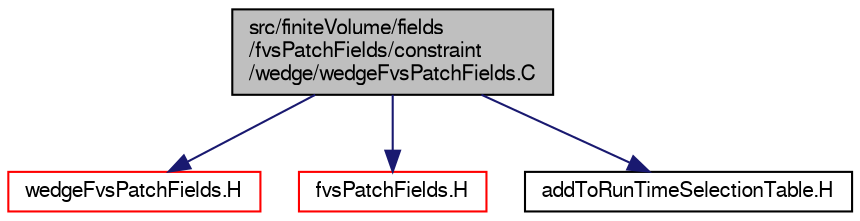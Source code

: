 digraph "src/finiteVolume/fields/fvsPatchFields/constraint/wedge/wedgeFvsPatchFields.C"
{
  bgcolor="transparent";
  edge [fontname="FreeSans",fontsize="10",labelfontname="FreeSans",labelfontsize="10"];
  node [fontname="FreeSans",fontsize="10",shape=record];
  Node0 [label="src/finiteVolume/fields\l/fvsPatchFields/constraint\l/wedge/wedgeFvsPatchFields.C",height=0.2,width=0.4,color="black", fillcolor="grey75", style="filled", fontcolor="black"];
  Node0 -> Node1 [color="midnightblue",fontsize="10",style="solid",fontname="FreeSans"];
  Node1 [label="wedgeFvsPatchFields.H",height=0.2,width=0.4,color="red",URL="$a02702.html"];
  Node0 -> Node191 [color="midnightblue",fontsize="10",style="solid",fontname="FreeSans"];
  Node191 [label="fvsPatchFields.H",height=0.2,width=0.4,color="red",URL="$a02720.html"];
  Node0 -> Node193 [color="midnightblue",fontsize="10",style="solid",fontname="FreeSans"];
  Node193 [label="addToRunTimeSelectionTable.H",height=0.2,width=0.4,color="black",URL="$a09263.html",tooltip="Macros for easy insertion into run-time selection tables. "];
}
